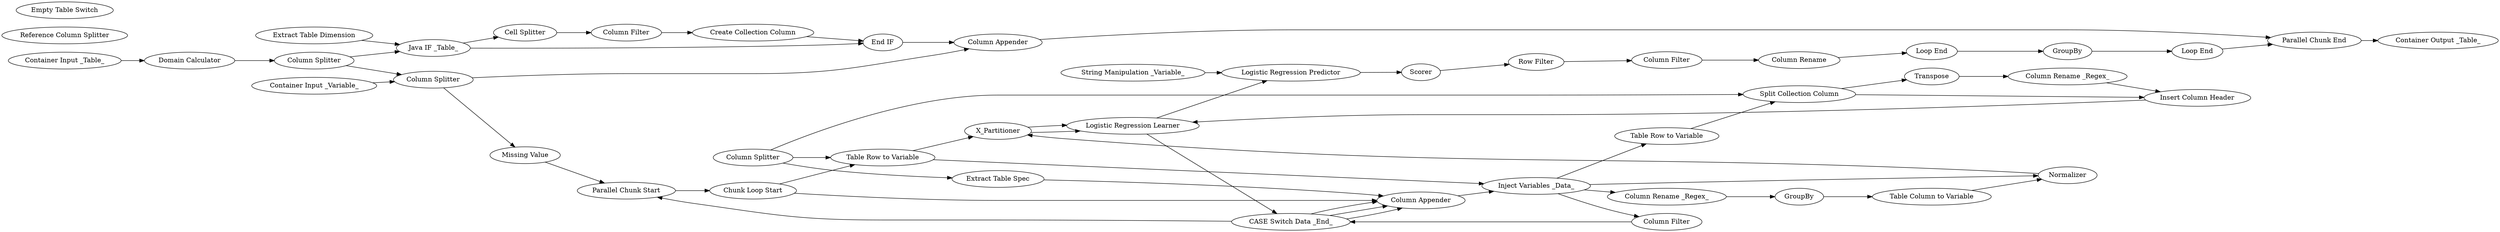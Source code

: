 digraph {
	87 [label=Scorer]
	121 [label="Row Filter"]
	149 [label="Column Filter"]
	150 [label="Column Rename"]
	46 [label="Loop End"]
	62 [label=GroupBy]
	145 [label=X_Partitioner]
	157 [label="Chunk Loop Start"]
	158 [label="Loop End"]
	160 [label="Table Row to Variable"]
	94 [label="Reference Column Splitter"]
	153 [label="Split Collection Column"]
	159 [label="Column Splitter"]
	160 [label="Table Row to Variable"]
	161 [label="Insert Column Header"]
	162 [label=Transpose]
	164 [label="Column Appender"]
	165 [label="Inject Variables _Data_"]
	166 [label="Column Rename _Regex_"]
	167 [label="Empty Table Switch"]
	168 [label="CASE Switch Data _End_"]
	169 [label="Extract Table Spec"]
	170 [label="Table Row to Variable"]
	171 [label="Column Filter"]
	237 [label="Container Input _Table_"]
	238 [label="Container Input _Variable_"]
	240 [label="Column Splitter"]
	241 [label="Missing Value"]
	242 [label="Column Splitter"]
	378 [label="Column Splitter"]
	379 [label="Column Appender"]
	375 [label="Cell Splitter"]
	376 [label="Column Filter"]
	377 [label="Create Collection Column"]
	381 [label="End IF"]
	382 [label="Extract Table Dimension"]
	385 [label="Java IF _Table_"]
	387 [label="Domain Calculator"]
	388 [label="Missing Value"]
	68 [label="String Manipulation _Variable_"]
	93 [label="Logistic Regression Predictor"]
	89 [label="Logistic Regression Learner"]
	173 [label=Normalizer]
	175 [label=GroupBy]
	176 [label="Column Rename _Regex_"]
	177 [label="Table Column to Variable"]
	239 [label="Container Output _Table_"]
	241 [label="Parallel Chunk End"]
	242 [label="Parallel Chunk Start"]
	87 -> 121
	121 -> 149
	149 -> 150
	89 -> 168
	153 -> 161
	153 -> 162
	159 -> 153
	159 -> 169
	159 -> 160
	160 -> 165
	161 -> 89
	162 -> 166
	164 -> 165
	166 -> 161
	165 -> 171
	165 -> 170
	168 -> 164
	169 -> 164
	170 -> 153
	171 -> 168
	375 -> 376
	376 -> 377
	377 -> 381
	382 -> 385
	385 -> 375
	385 -> 381
	237 -> 387
	238 -> 240
	240 -> 379
	240 -> 388
	378 -> 240
	378 -> 385
	379 -> 241
	381 -> 379
	387 -> 378
	388 -> 242
	68 -> 93
	89 -> 93
	175 -> 177
	176 -> 175
	150 -> 46
	46 -> 62
	62 -> 158
	145 -> 89
	145 -> 89
	157 -> 164
	157 -> 160
	158 -> 241
	160 -> 145
	165 -> 176
	165 -> 173
	168 -> 164
	168 -> 164
	168 -> 242
	93 -> 87
	173 -> 145
	177 -> 173
	241 -> 239
	242 -> 157
	rankdir=LR
}
